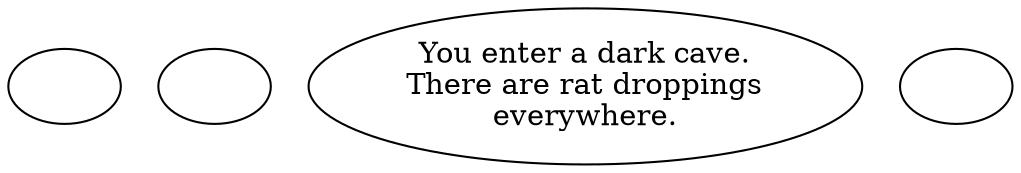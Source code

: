digraph cave7 {
  "checkPartyMembersNearDoor" [style=filled       fillcolor="#FFFFFF"       color="#000000"]
  "checkPartyMembersNearDoor" [label=""]
  "start" [style=filled       fillcolor="#FFFFFF"       color="#000000"]
  "start" [label=""]
  "map_enter_p_proc" [style=filled       fillcolor="#FFFFFF"       color="#000000"]
  "map_enter_p_proc" [label="You enter a dark cave.\nThere are rat droppings\neverywhere."]
  "map_update_p_proc" [style=filled       fillcolor="#FFFFFF"       color="#000000"]
  "map_update_p_proc" [label=""]
}